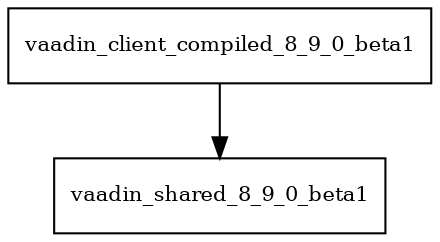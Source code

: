 digraph vaadin_client_compiled_8_9_0_beta1_dependencies {
  node [shape = box, fontsize=10.0];
  vaadin_client_compiled_8_9_0_beta1 -> vaadin_shared_8_9_0_beta1;
}
